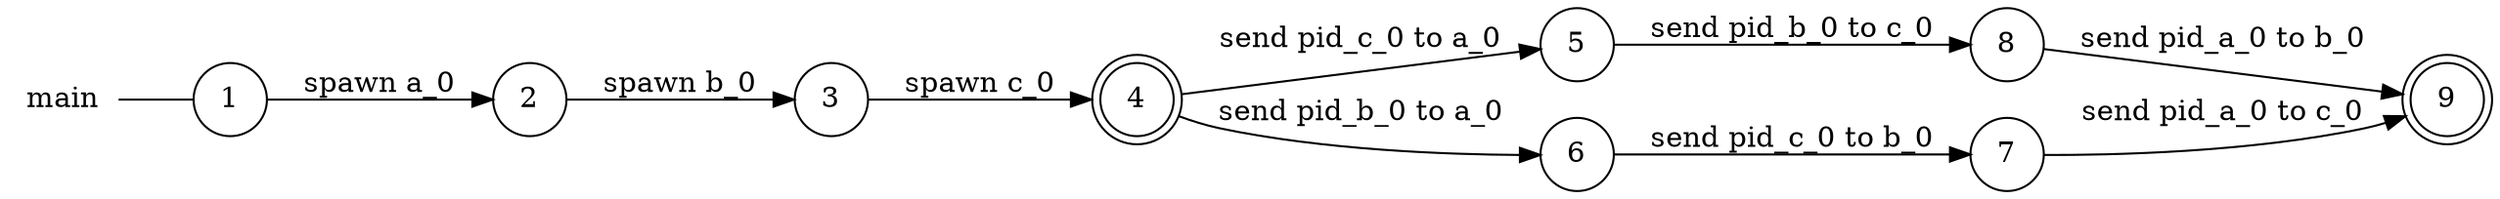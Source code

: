 digraph main {
	rankdir="LR";
	n_0 [label="main", shape="plaintext"];
	n_1 [id="5", shape=circle, label="7"];
	n_2 [id="6", shape=circle, label="5"];
	n_3 [id="10", shape=circle, label="6"];
	n_4 [id="1", shape=circle, label="1"];
	n_0 -> n_4 [arrowhead=none];
	n_5 [id="9", shape=doublecircle, label="4"];
	n_6 [id="2", shape=circle, label="2"];
	n_7 [id="8", shape=circle, label="8"];
	n_8 [id="4", shape=doublecircle, label="9"];
	n_9 [id="3", shape=circle, label="3"];

	n_5 -> n_2 [id="[$e|3]", label="send pid_c_0 to a_0"];
	n_3 -> n_1 [id="[$e|0]", label="send pid_c_0 to b_0"];
	n_6 -> n_9 [id="[$e|7]", label="spawn b_0"];
	n_9 -> n_5 [id="[$e|4]", label="spawn c_0"];
	n_2 -> n_7 [id="[$e|5]", label="send pid_b_0 to c_0"];
	n_7 -> n_8 [id="[$e|9]", label="send pid_a_0 to b_0"];
	n_1 -> n_8 [id="[$e|1]", label="send pid_a_0 to c_0"];
	n_5 -> n_3 [id="[$e|8]", label="send pid_b_0 to a_0"];
	n_4 -> n_6 [id="[$e|2]", label="spawn a_0"];
}
